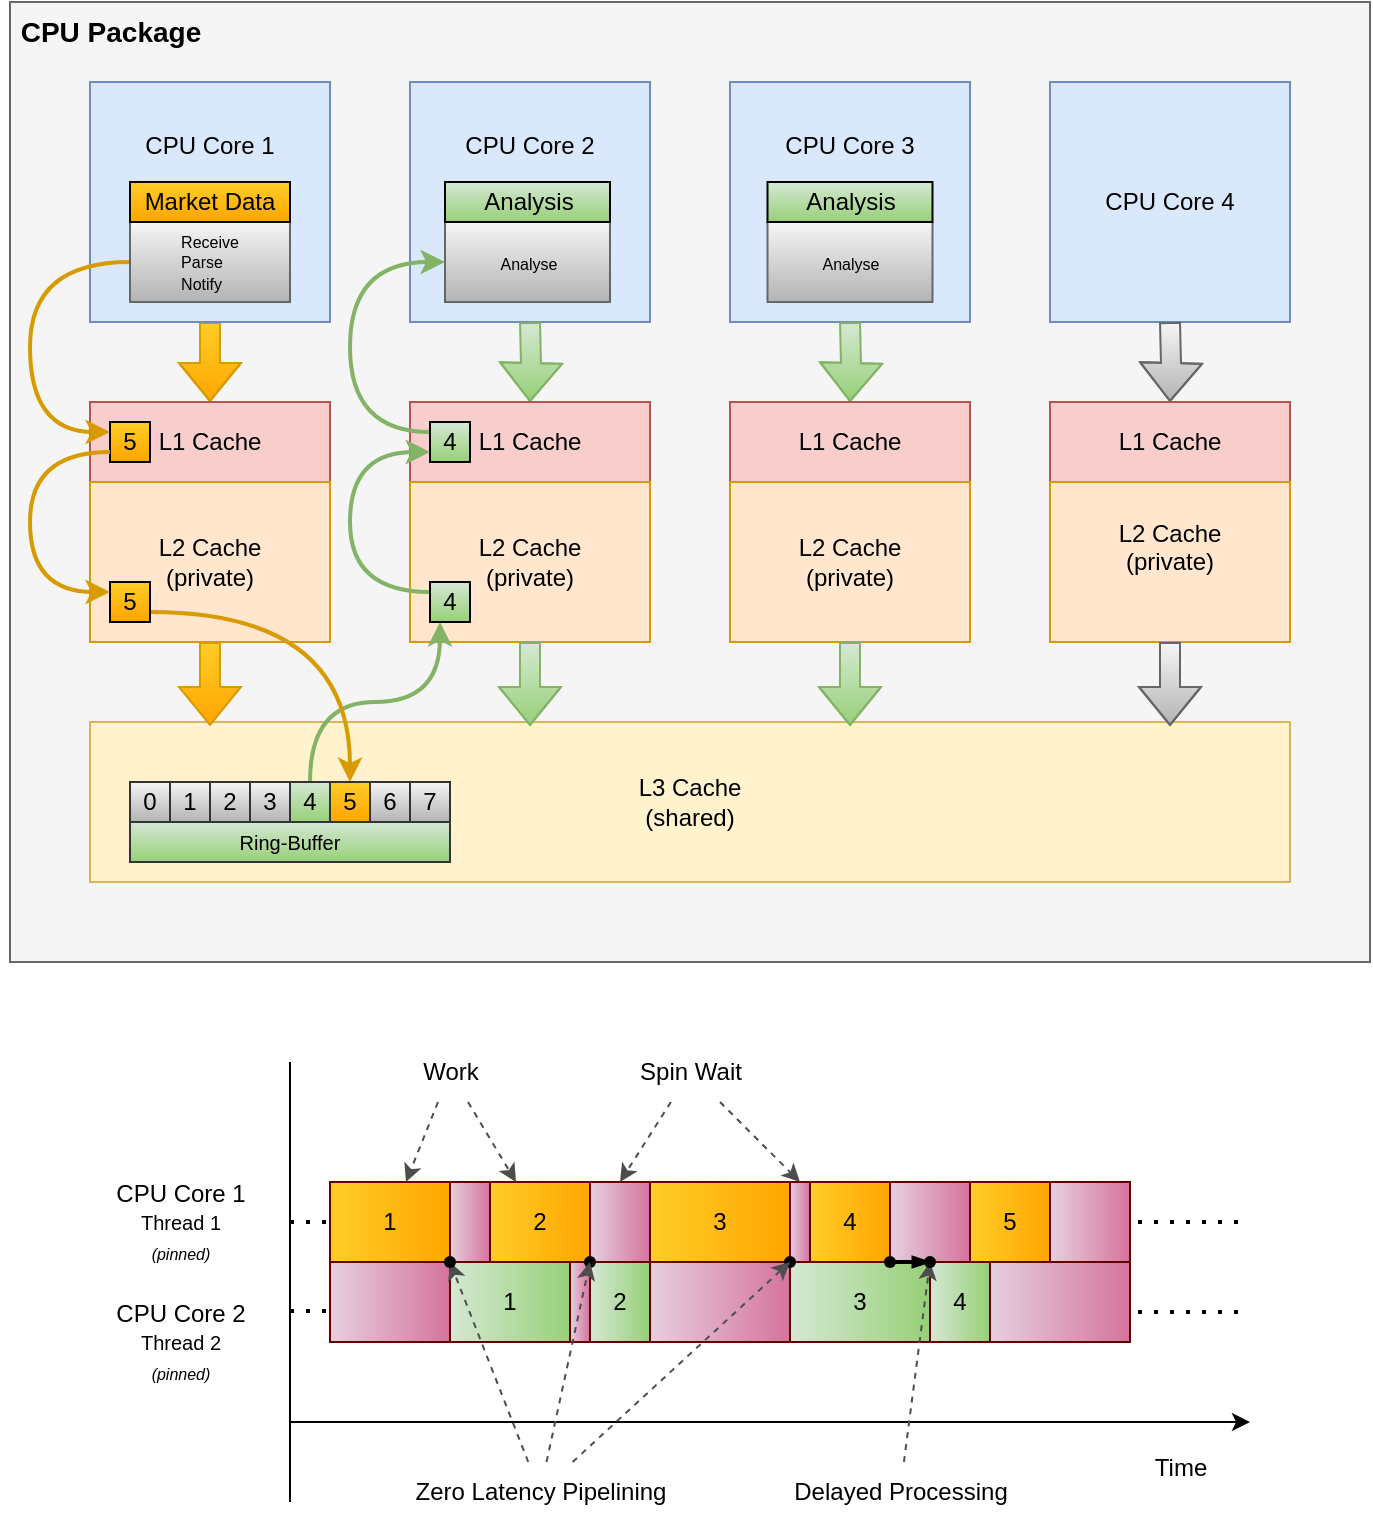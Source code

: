 <mxfile version="24.7.14">
  <diagram name="Page-1" id="jHINZmKcey3rdpf554NU">
    <mxGraphModel dx="984" dy="581" grid="1" gridSize="10" guides="1" tooltips="1" connect="1" arrows="1" fold="1" page="1" pageScale="1" pageWidth="827" pageHeight="1169" math="0" shadow="0">
      <root>
        <mxCell id="0" />
        <mxCell id="1" parent="0" />
        <mxCell id="5wAvHKpj9pkWP0bOrU0t-28" value="" style="rounded=0;whiteSpace=wrap;html=1;fillColor=#f5f5f5;fontColor=#333333;strokeColor=#666666;movable=0;resizable=0;rotatable=0;deletable=0;editable=0;locked=1;connectable=0;" parent="1" vertex="1">
          <mxGeometry x="80" y="120" width="680" height="480" as="geometry" />
        </mxCell>
        <mxCell id="5wAvHKpj9pkWP0bOrU0t-8" style="edgeStyle=orthogonalEdgeStyle;rounded=0;orthogonalLoop=1;jettySize=auto;html=1;shape=flexArrow;fillColor=#ffcd28;gradientColor=#ffa500;strokeColor=#d79b00;" parent="1" source="5wAvHKpj9pkWP0bOrU0t-1" edge="1">
          <mxGeometry relative="1" as="geometry">
            <mxPoint x="180" y="320" as="targetPoint" />
          </mxGeometry>
        </mxCell>
        <mxCell id="5wAvHKpj9pkWP0bOrU0t-1" value="CPU Core 1&lt;div&gt;&lt;br&gt;&lt;/div&gt;&lt;div&gt;&lt;br&gt;&lt;/div&gt;&lt;div&gt;&lt;br&gt;&lt;/div&gt;&lt;div&gt;&lt;br&gt;&lt;/div&gt;" style="rounded=0;whiteSpace=wrap;html=1;fillColor=#dae8fc;strokeColor=#6c8ebf;" parent="1" vertex="1">
          <mxGeometry x="120" y="160" width="120" height="120" as="geometry" />
        </mxCell>
        <mxCell id="5wAvHKpj9pkWP0bOrU0t-2" value="CPU Core 2&lt;div&gt;&lt;br&gt;&lt;/div&gt;&lt;div&gt;&lt;br&gt;&lt;/div&gt;&lt;div&gt;&lt;br&gt;&lt;/div&gt;&lt;div&gt;&lt;br&gt;&lt;/div&gt;" style="rounded=0;whiteSpace=wrap;html=1;fillColor=#dae8fc;strokeColor=#6c8ebf;" parent="1" vertex="1">
          <mxGeometry x="280" y="160" width="120" height="120" as="geometry" />
        </mxCell>
        <mxCell id="5wAvHKpj9pkWP0bOrU0t-3" value="CPU Core 3&lt;div&gt;&lt;br&gt;&lt;/div&gt;&lt;div&gt;&lt;br&gt;&lt;/div&gt;&lt;div&gt;&lt;br&gt;&lt;/div&gt;&lt;div&gt;&lt;br&gt;&lt;/div&gt;" style="rounded=0;whiteSpace=wrap;html=1;fillColor=#dae8fc;strokeColor=#6c8ebf;" parent="1" vertex="1">
          <mxGeometry x="440" y="160" width="120" height="120" as="geometry" />
        </mxCell>
        <mxCell id="5wAvHKpj9pkWP0bOrU0t-4" value="CPU Core 4" style="rounded=0;whiteSpace=wrap;html=1;fillColor=#dae8fc;strokeColor=#6c8ebf;" parent="1" vertex="1">
          <mxGeometry x="600" y="160" width="120" height="120" as="geometry" />
        </mxCell>
        <mxCell id="5wAvHKpj9pkWP0bOrU0t-5" value="L1 Cache" style="rounded=0;whiteSpace=wrap;html=1;fillColor=#f8cecc;strokeColor=#b85450;" parent="1" vertex="1">
          <mxGeometry x="120" y="320" width="120" height="40" as="geometry" />
        </mxCell>
        <mxCell id="5wAvHKpj9pkWP0bOrU0t-6" value="L2 Cache&lt;div&gt;(private)&lt;/div&gt;" style="rounded=0;whiteSpace=wrap;html=1;fillColor=#ffe6cc;strokeColor=#d79b00;" parent="1" vertex="1">
          <mxGeometry x="120" y="360" width="120" height="80" as="geometry" />
        </mxCell>
        <mxCell id="5wAvHKpj9pkWP0bOrU0t-7" value="L3 Cache&lt;div&gt;(shared)&lt;/div&gt;" style="rounded=0;whiteSpace=wrap;html=1;fillColor=#fff2cc;strokeColor=#d6b656;" parent="1" vertex="1">
          <mxGeometry x="120" y="480" width="600" height="80" as="geometry" />
        </mxCell>
        <mxCell id="5wAvHKpj9pkWP0bOrU0t-10" style="edgeStyle=orthogonalEdgeStyle;rounded=0;orthogonalLoop=1;jettySize=auto;html=1;entryX=0.1;entryY=0.025;entryDx=0;entryDy=0;entryPerimeter=0;shape=flexArrow;fillColor=#ffcd28;gradientColor=#ffa500;strokeColor=#d79b00;" parent="1" source="5wAvHKpj9pkWP0bOrU0t-6" target="5wAvHKpj9pkWP0bOrU0t-7" edge="1">
          <mxGeometry relative="1" as="geometry" />
        </mxCell>
        <mxCell id="5wAvHKpj9pkWP0bOrU0t-11" style="edgeStyle=orthogonalEdgeStyle;rounded=0;orthogonalLoop=1;jettySize=auto;html=1;entryX=0.5;entryY=0;entryDx=0;entryDy=0;shape=flexArrow;fillColor=#d5e8d4;gradientColor=#97d077;strokeColor=#82b366;" parent="1" target="5wAvHKpj9pkWP0bOrU0t-13" edge="1">
          <mxGeometry relative="1" as="geometry">
            <mxPoint x="340" y="280" as="sourcePoint" />
          </mxGeometry>
        </mxCell>
        <mxCell id="5wAvHKpj9pkWP0bOrU0t-13" value="&lt;div&gt;L1 Cache&lt;br&gt;&lt;/div&gt;" style="rounded=0;whiteSpace=wrap;html=1;fillColor=#f8cecc;strokeColor=#b85450;" parent="1" vertex="1">
          <mxGeometry x="280" y="320" width="120" height="40" as="geometry" />
        </mxCell>
        <mxCell id="5wAvHKpj9pkWP0bOrU0t-14" value="L2 Cache&lt;div&gt;(private)&lt;/div&gt;" style="rounded=0;whiteSpace=wrap;html=1;fillColor=#ffe6cc;strokeColor=#d79b00;" parent="1" vertex="1">
          <mxGeometry x="280" y="360" width="120" height="80" as="geometry" />
        </mxCell>
        <mxCell id="5wAvHKpj9pkWP0bOrU0t-15" style="edgeStyle=orthogonalEdgeStyle;rounded=0;orthogonalLoop=1;jettySize=auto;html=1;entryX=0.1;entryY=0.025;entryDx=0;entryDy=0;entryPerimeter=0;shape=flexArrow;fillColor=#d5e8d4;gradientColor=#97d077;strokeColor=#82b366;" parent="1" source="5wAvHKpj9pkWP0bOrU0t-14" edge="1">
          <mxGeometry relative="1" as="geometry">
            <mxPoint x="340" y="482" as="targetPoint" />
          </mxGeometry>
        </mxCell>
        <mxCell id="5wAvHKpj9pkWP0bOrU0t-16" style="edgeStyle=orthogonalEdgeStyle;rounded=0;orthogonalLoop=1;jettySize=auto;html=1;entryX=0.5;entryY=0;entryDx=0;entryDy=0;shape=flexArrow;fillColor=#d5e8d4;gradientColor=#97d077;strokeColor=#82b366;" parent="1" target="5wAvHKpj9pkWP0bOrU0t-18" edge="1">
          <mxGeometry relative="1" as="geometry">
            <mxPoint x="500" y="280" as="sourcePoint" />
          </mxGeometry>
        </mxCell>
        <mxCell id="5wAvHKpj9pkWP0bOrU0t-18" value="L1 Cache" style="rounded=0;whiteSpace=wrap;html=1;fillColor=#f8cecc;strokeColor=#b85450;" parent="1" vertex="1">
          <mxGeometry x="440" y="320" width="120" height="40" as="geometry" />
        </mxCell>
        <mxCell id="5wAvHKpj9pkWP0bOrU0t-19" value="L2 Cache&lt;div&gt;(private)&lt;/div&gt;" style="rounded=0;whiteSpace=wrap;html=1;fillColor=#ffe6cc;strokeColor=#d79b00;" parent="1" vertex="1">
          <mxGeometry x="440" y="360" width="120" height="80" as="geometry" />
        </mxCell>
        <mxCell id="5wAvHKpj9pkWP0bOrU0t-20" style="edgeStyle=orthogonalEdgeStyle;rounded=0;orthogonalLoop=1;jettySize=auto;html=1;entryX=0.1;entryY=0.025;entryDx=0;entryDy=0;entryPerimeter=0;shape=flexArrow;fillColor=#d5e8d4;gradientColor=#97d077;strokeColor=#82b366;" parent="1" source="5wAvHKpj9pkWP0bOrU0t-19" edge="1">
          <mxGeometry relative="1" as="geometry">
            <mxPoint x="500" y="482" as="targetPoint" />
          </mxGeometry>
        </mxCell>
        <mxCell id="5wAvHKpj9pkWP0bOrU0t-21" style="edgeStyle=orthogonalEdgeStyle;rounded=0;orthogonalLoop=1;jettySize=auto;html=1;entryX=0.5;entryY=0;entryDx=0;entryDy=0;shape=flexArrow;fillColor=#f5f5f5;gradientColor=#b3b3b3;strokeColor=#666666;" parent="1" target="5wAvHKpj9pkWP0bOrU0t-23" edge="1">
          <mxGeometry relative="1" as="geometry">
            <mxPoint x="660" y="280" as="sourcePoint" />
          </mxGeometry>
        </mxCell>
        <mxCell id="5wAvHKpj9pkWP0bOrU0t-23" value="L1 Cache" style="rounded=0;whiteSpace=wrap;html=1;fillColor=#f8cecc;strokeColor=#b85450;" parent="1" vertex="1">
          <mxGeometry x="600" y="320" width="120" height="40" as="geometry" />
        </mxCell>
        <mxCell id="5wAvHKpj9pkWP0bOrU0t-24" value="L2 Cache&lt;div&gt;(private)&lt;/div&gt;&lt;div&gt;&lt;br&gt;&lt;/div&gt;" style="rounded=0;whiteSpace=wrap;html=1;fillColor=#ffe6cc;strokeColor=#d79b00;" parent="1" vertex="1">
          <mxGeometry x="600" y="360" width="120" height="80" as="geometry" />
        </mxCell>
        <mxCell id="5wAvHKpj9pkWP0bOrU0t-25" style="edgeStyle=orthogonalEdgeStyle;rounded=0;orthogonalLoop=1;jettySize=auto;html=1;entryX=0.1;entryY=0.025;entryDx=0;entryDy=0;entryPerimeter=0;shape=flexArrow;fillColor=#f5f5f5;gradientColor=#b3b3b3;strokeColor=#666666;" parent="1" source="5wAvHKpj9pkWP0bOrU0t-24" edge="1">
          <mxGeometry relative="1" as="geometry">
            <mxPoint x="660" y="482" as="targetPoint" />
          </mxGeometry>
        </mxCell>
        <mxCell id="5wAvHKpj9pkWP0bOrU0t-30" value="&lt;b&gt;&lt;font style=&quot;font-size: 14px;&quot;&gt;CPU Package&lt;/font&gt;&lt;/b&gt;" style="text;html=1;align=center;verticalAlign=middle;resizable=0;points=[];autosize=1;strokeColor=none;fillColor=none;" parent="1" vertex="1">
          <mxGeometry x="75" y="120" width="110" height="30" as="geometry" />
        </mxCell>
        <mxCell id="5wAvHKpj9pkWP0bOrU0t-58" style="edgeStyle=orthogonalEdgeStyle;rounded=0;orthogonalLoop=1;jettySize=auto;html=1;exitX=0.5;exitY=0;exitDx=0;exitDy=0;entryX=0.25;entryY=1;entryDx=0;entryDy=0;curved=1;fillColor=#d5e8d4;gradientColor=#97d077;strokeColor=#82b366;strokeWidth=2;" parent="1" source="5wAvHKpj9pkWP0bOrU0t-34" target="5wAvHKpj9pkWP0bOrU0t-44" edge="1">
          <mxGeometry relative="1" as="geometry" />
        </mxCell>
        <mxCell id="5wAvHKpj9pkWP0bOrU0t-34" value="4" style="rounded=0;whiteSpace=wrap;html=1;fillColor=#d5e8d4;gradientColor=#97d077;strokeColor=#333333;" parent="1" vertex="1">
          <mxGeometry x="220" y="510" width="20" height="20" as="geometry" />
        </mxCell>
        <mxCell id="5wAvHKpj9pkWP0bOrU0t-56" style="edgeStyle=orthogonalEdgeStyle;rounded=0;orthogonalLoop=1;jettySize=auto;html=1;entryX=0;entryY=0.25;entryDx=0;entryDy=0;curved=1;exitX=0;exitY=0.5;exitDx=0;exitDy=0;fillColor=#ffcd28;gradientColor=#ffa500;strokeColor=#d79b00;strokeWidth=2;" parent="1" source="5wAvHKpj9pkWP0bOrU0t-35" target="5wAvHKpj9pkWP0bOrU0t-40" edge="1">
          <mxGeometry relative="1" as="geometry">
            <Array as="points">
              <mxPoint x="90" y="250" />
              <mxPoint x="90" y="335" />
            </Array>
          </mxGeometry>
        </mxCell>
        <mxCell id="5wAvHKpj9pkWP0bOrU0t-35" value="&lt;div style=&quot;text-align: left; line-height: 80%;&quot;&gt;&lt;font style=&quot;font-size: 8px;&quot;&gt;Receive&lt;/font&gt;&lt;/div&gt;&lt;div style=&quot;text-align: left; line-height: 80%;&quot;&gt;&lt;span style=&quot;font-size: 8px;&quot;&gt;Parse&lt;/span&gt;&lt;/div&gt;&lt;div style=&quot;text-align: left; line-height: 80%;&quot;&gt;&lt;span style=&quot;font-size: 8px; text-align: left;&quot;&gt;Notify&lt;/span&gt;&lt;/div&gt;" style="rounded=0;whiteSpace=wrap;html=1;fillColor=#f5f5f5;gradientColor=#b3b3b3;strokeColor=#666666;" parent="1" vertex="1">
          <mxGeometry x="140" y="230" width="80" height="40" as="geometry" />
        </mxCell>
        <mxCell id="5wAvHKpj9pkWP0bOrU0t-55" style="edgeStyle=orthogonalEdgeStyle;rounded=0;orthogonalLoop=1;jettySize=auto;html=1;entryX=0.5;entryY=0;entryDx=0;entryDy=0;curved=1;strokeWidth=2;fillColor=#ffcd28;gradientColor=#ffa500;strokeColor=#d79b00;exitX=1;exitY=0.75;exitDx=0;exitDy=0;" parent="1" source="5wAvHKpj9pkWP0bOrU0t-39" target="5wAvHKpj9pkWP0bOrU0t-120" edge="1">
          <mxGeometry relative="1" as="geometry">
            <Array as="points">
              <mxPoint x="250" y="425" />
            </Array>
          </mxGeometry>
        </mxCell>
        <mxCell id="5wAvHKpj9pkWP0bOrU0t-39" value="5" style="rounded=0;whiteSpace=wrap;html=1;fillColor=#ffcd28;gradientColor=#ffa500;strokeColor=#000000;" parent="1" vertex="1">
          <mxGeometry x="130" y="410" width="20" height="20" as="geometry" />
        </mxCell>
        <mxCell id="5wAvHKpj9pkWP0bOrU0t-40" value="5" style="rounded=0;whiteSpace=wrap;html=1;fillColor=#ffcd28;gradientColor=#ffa500;strokeColor=#000000;" parent="1" vertex="1">
          <mxGeometry x="130" y="330" width="20" height="20" as="geometry" />
        </mxCell>
        <mxCell id="5wAvHKpj9pkWP0bOrU0t-42" value="&lt;span style=&quot;font-size: 8px; text-align: left;&quot;&gt;Analyse&lt;/span&gt;" style="rounded=0;whiteSpace=wrap;html=1;fillColor=#f5f5f5;gradientColor=#b3b3b3;strokeColor=#666666;" parent="1" vertex="1">
          <mxGeometry x="297.5" y="230" width="82.5" height="40" as="geometry" />
        </mxCell>
        <mxCell id="5wAvHKpj9pkWP0bOrU0t-125" style="edgeStyle=orthogonalEdgeStyle;rounded=0;orthogonalLoop=1;jettySize=auto;html=1;exitX=0;exitY=0.25;exitDx=0;exitDy=0;entryX=0;entryY=0.5;entryDx=0;entryDy=0;fillColor=#d5e8d4;gradientColor=#97d077;strokeColor=#82b366;strokeWidth=2;curved=1;" parent="1" source="5wAvHKpj9pkWP0bOrU0t-43" target="5wAvHKpj9pkWP0bOrU0t-42" edge="1">
          <mxGeometry relative="1" as="geometry">
            <Array as="points">
              <mxPoint x="250" y="335" />
              <mxPoint x="250" y="250" />
            </Array>
          </mxGeometry>
        </mxCell>
        <mxCell id="5wAvHKpj9pkWP0bOrU0t-43" value="4" style="rounded=0;whiteSpace=wrap;html=1;fillColor=#d5e8d4;gradientColor=#97d077;strokeColor=#000000;" parent="1" vertex="1">
          <mxGeometry x="290" y="330" width="20" height="20" as="geometry" />
        </mxCell>
        <mxCell id="5wAvHKpj9pkWP0bOrU0t-59" style="edgeStyle=orthogonalEdgeStyle;rounded=0;orthogonalLoop=1;jettySize=auto;html=1;exitX=0;exitY=0.25;exitDx=0;exitDy=0;entryX=0;entryY=0.75;entryDx=0;entryDy=0;fillColor=#d5e8d4;gradientColor=#97d077;strokeColor=#82b366;curved=1;strokeWidth=2;" parent="1" source="5wAvHKpj9pkWP0bOrU0t-44" target="5wAvHKpj9pkWP0bOrU0t-43" edge="1">
          <mxGeometry relative="1" as="geometry">
            <Array as="points">
              <mxPoint x="250" y="415" />
              <mxPoint x="250" y="345" />
            </Array>
          </mxGeometry>
        </mxCell>
        <mxCell id="5wAvHKpj9pkWP0bOrU0t-44" value="4" style="rounded=0;whiteSpace=wrap;html=1;fillColor=#d5e8d4;gradientColor=#97d077;strokeColor=#000000;" parent="1" vertex="1">
          <mxGeometry x="290" y="410" width="20" height="20" as="geometry" />
        </mxCell>
        <mxCell id="5wAvHKpj9pkWP0bOrU0t-46" value="Market Data" style="rounded=0;whiteSpace=wrap;html=1;fillColor=#ffcd28;gradientColor=#ffa500;strokeColor=#000000;" parent="1" vertex="1">
          <mxGeometry x="140" y="210" width="80" height="20" as="geometry" />
        </mxCell>
        <mxCell id="5wAvHKpj9pkWP0bOrU0t-47" value="Analysis" style="rounded=0;whiteSpace=wrap;html=1;fillColor=#d5e8d4;gradientColor=#97d077;strokeColor=#000000;" parent="1" vertex="1">
          <mxGeometry x="297.5" y="210" width="82.5" height="20" as="geometry" />
        </mxCell>
        <mxCell id="5wAvHKpj9pkWP0bOrU0t-52" value="" style="endArrow=classic;html=1;rounded=0;exitX=0;exitY=0.75;exitDx=0;exitDy=0;strokeWidth=2;fillColor=#ffcd28;gradientColor=#ffa500;strokeColor=#d79b00;edgeStyle=orthogonalEdgeStyle;curved=1;entryX=0;entryY=0.25;entryDx=0;entryDy=0;" parent="1" source="5wAvHKpj9pkWP0bOrU0t-40" target="5wAvHKpj9pkWP0bOrU0t-39" edge="1">
          <mxGeometry width="50" height="50" relative="1" as="geometry">
            <mxPoint x="450" y="410" as="sourcePoint" />
            <mxPoint x="130" y="420" as="targetPoint" />
            <Array as="points">
              <mxPoint x="90" y="345" />
              <mxPoint x="90" y="415" />
            </Array>
          </mxGeometry>
        </mxCell>
        <mxCell id="5wAvHKpj9pkWP0bOrU0t-117" value="2" style="rounded=0;whiteSpace=wrap;html=1;fillColor=#f5f5f5;gradientColor=#b3b3b3;strokeColor=#333333;" parent="1" vertex="1">
          <mxGeometry x="180" y="510" width="20" height="20" as="geometry" />
        </mxCell>
        <mxCell id="5wAvHKpj9pkWP0bOrU0t-118" value="3" style="rounded=0;whiteSpace=wrap;html=1;fillColor=#f5f5f5;gradientColor=#b3b3b3;strokeColor=#333333;" parent="1" vertex="1">
          <mxGeometry x="200" y="510" width="20" height="20" as="geometry" />
        </mxCell>
        <mxCell id="5wAvHKpj9pkWP0bOrU0t-120" value="5" style="rounded=0;whiteSpace=wrap;html=1;fillColor=#ffcd28;gradientColor=#ffa500;strokeColor=#333333;" parent="1" vertex="1">
          <mxGeometry x="240" y="510" width="20" height="20" as="geometry" />
        </mxCell>
        <mxCell id="5wAvHKpj9pkWP0bOrU0t-121" value="1" style="rounded=0;whiteSpace=wrap;html=1;fillColor=#f5f5f5;gradientColor=#b3b3b3;strokeColor=#333333;" parent="1" vertex="1">
          <mxGeometry x="160" y="510" width="20" height="20" as="geometry" />
        </mxCell>
        <mxCell id="5wAvHKpj9pkWP0bOrU0t-122" value="6" style="rounded=0;whiteSpace=wrap;html=1;fillColor=#f5f5f5;gradientColor=#b3b3b3;strokeColor=#333333;" parent="1" vertex="1">
          <mxGeometry x="260" y="510" width="20" height="20" as="geometry" />
        </mxCell>
        <mxCell id="5wAvHKpj9pkWP0bOrU0t-123" value="7" style="rounded=0;whiteSpace=wrap;html=1;fillColor=#f5f5f5;gradientColor=#b3b3b3;strokeColor=#333333;" parent="1" vertex="1">
          <mxGeometry x="280" y="510" width="20" height="20" as="geometry" />
        </mxCell>
        <mxCell id="5wAvHKpj9pkWP0bOrU0t-124" value="0" style="rounded=0;whiteSpace=wrap;html=1;fillColor=#f5f5f5;gradientColor=#b3b3b3;strokeColor=#333333;" parent="1" vertex="1">
          <mxGeometry x="140" y="510" width="20" height="20" as="geometry" />
        </mxCell>
        <mxCell id="5wAvHKpj9pkWP0bOrU0t-127" value="&lt;font style=&quot;font-size: 10px;&quot;&gt;Ring-Buffer&lt;/font&gt;" style="rounded=0;whiteSpace=wrap;html=1;fillColor=#d5e8d4;gradientColor=#97d077;strokeColor=#333333;" parent="1" vertex="1">
          <mxGeometry x="140" y="530" width="160" height="20" as="geometry" />
        </mxCell>
        <mxCell id="5wAvHKpj9pkWP0bOrU0t-129" value="&lt;span style=&quot;font-size: 8px; text-align: left;&quot;&gt;Analyse&lt;/span&gt;" style="rounded=0;whiteSpace=wrap;html=1;fillColor=#f5f5f5;gradientColor=#b3b3b3;strokeColor=#666666;" parent="1" vertex="1">
          <mxGeometry x="458.75" y="230" width="82.5" height="40" as="geometry" />
        </mxCell>
        <mxCell id="5wAvHKpj9pkWP0bOrU0t-130" value="Analysis" style="rounded=0;whiteSpace=wrap;html=1;fillColor=#d5e8d4;gradientColor=#97d077;strokeColor=#000000;" parent="1" vertex="1">
          <mxGeometry x="458.75" y="210" width="82.5" height="20" as="geometry" />
        </mxCell>
        <mxCell id="XTBzpI1Qbm_Vmd8OKEiI-43" value="" style="group;movable=1;resizable=1;rotatable=1;deletable=1;editable=1;locked=0;connectable=1;" parent="1" vertex="1" connectable="0">
          <mxGeometry x="120" y="640" width="580" height="240" as="geometry" />
        </mxCell>
        <mxCell id="5wAvHKpj9pkWP0bOrU0t-149" value="" style="endArrow=none;dashed=1;html=1;dashPattern=1 3;strokeWidth=2;rounded=0;movable=1;resizable=1;rotatable=1;deletable=1;editable=1;locked=0;connectable=1;" parent="XTBzpI1Qbm_Vmd8OKEiI-43" edge="1">
          <mxGeometry width="50" height="50" relative="1" as="geometry">
            <mxPoint x="100" y="134.5" as="sourcePoint" />
            <mxPoint x="580" y="135" as="targetPoint" />
          </mxGeometry>
        </mxCell>
        <mxCell id="5wAvHKpj9pkWP0bOrU0t-148" value="" style="endArrow=none;dashed=1;html=1;dashPattern=1 3;strokeWidth=2;rounded=0;movable=1;resizable=1;rotatable=1;deletable=1;editable=1;locked=0;connectable=1;" parent="XTBzpI1Qbm_Vmd8OKEiI-43" edge="1">
          <mxGeometry width="50" height="50" relative="1" as="geometry">
            <mxPoint x="100" y="90" as="sourcePoint" />
            <mxPoint x="580" y="90" as="targetPoint" />
          </mxGeometry>
        </mxCell>
        <mxCell id="5wAvHKpj9pkWP0bOrU0t-134" value="1" style="rounded=0;whiteSpace=wrap;html=1;fillColor=#ffcd28;gradientColor=#ffa500;strokeColor=#660000;gradientDirection=east;movable=1;resizable=1;rotatable=1;deletable=1;editable=1;locked=0;connectable=1;" parent="XTBzpI1Qbm_Vmd8OKEiI-43" vertex="1">
          <mxGeometry x="120" y="70" width="60" height="40" as="geometry" />
        </mxCell>
        <mxCell id="5wAvHKpj9pkWP0bOrU0t-135" value="" style="endArrow=classic;html=1;rounded=0;movable=1;resizable=1;rotatable=1;deletable=1;editable=1;locked=0;connectable=1;" parent="XTBzpI1Qbm_Vmd8OKEiI-43" edge="1">
          <mxGeometry width="50" height="50" relative="1" as="geometry">
            <mxPoint x="100" y="190" as="sourcePoint" />
            <mxPoint x="580" y="190" as="targetPoint" />
          </mxGeometry>
        </mxCell>
        <mxCell id="5wAvHKpj9pkWP0bOrU0t-136" value="Time" style="text;html=1;align=center;verticalAlign=middle;resizable=1;points=[];autosize=1;strokeColor=none;fillColor=none;movable=1;rotatable=1;deletable=1;editable=1;locked=0;connectable=1;" parent="XTBzpI1Qbm_Vmd8OKEiI-43" vertex="1">
          <mxGeometry x="520" y="198" width="50" height="30" as="geometry" />
        </mxCell>
        <mxCell id="5wAvHKpj9pkWP0bOrU0t-137" value="CPU Core 1&lt;div&gt;&lt;font style=&quot;font-size: 10px;&quot;&gt;Thread 1&lt;/font&gt;&lt;/div&gt;&lt;div&gt;&lt;font size=&quot;1&quot;&gt;&lt;i style=&quot;font-size: 8px;&quot;&gt;(pinned)&lt;/i&gt;&lt;/font&gt;&lt;/div&gt;" style="text;html=1;align=center;verticalAlign=middle;resizable=1;points=[];autosize=1;strokeColor=none;fillColor=none;movable=1;rotatable=1;deletable=1;editable=1;locked=0;connectable=1;" parent="XTBzpI1Qbm_Vmd8OKEiI-43" vertex="1">
          <mxGeometry y="60" width="90" height="60" as="geometry" />
        </mxCell>
        <mxCell id="5wAvHKpj9pkWP0bOrU0t-138" value="CPU Core 2&lt;div&gt;&lt;font style=&quot;font-size: 10px;&quot;&gt;Thread 2&lt;/font&gt;&lt;/div&gt;&lt;div&gt;&lt;font size=&quot;1&quot;&gt;&lt;i style=&quot;font-size: 8px;&quot;&gt;(pinned)&lt;/i&gt;&lt;/font&gt;&lt;/div&gt;" style="text;html=1;align=center;verticalAlign=middle;resizable=1;points=[];autosize=1;strokeColor=none;fillColor=none;movable=1;rotatable=1;deletable=1;editable=1;locked=0;connectable=1;" parent="XTBzpI1Qbm_Vmd8OKEiI-43" vertex="1">
          <mxGeometry y="120" width="90" height="60" as="geometry" />
        </mxCell>
        <mxCell id="5wAvHKpj9pkWP0bOrU0t-139" value="2" style="rounded=0;whiteSpace=wrap;html=1;fillColor=#ffcd28;gradientColor=#ffa500;strokeColor=#660000;gradientDirection=east;movable=1;resizable=1;rotatable=1;deletable=1;editable=1;locked=0;connectable=1;" parent="XTBzpI1Qbm_Vmd8OKEiI-43" vertex="1">
          <mxGeometry x="200" y="70" width="50" height="40" as="geometry" />
        </mxCell>
        <mxCell id="5wAvHKpj9pkWP0bOrU0t-140" value="3" style="rounded=0;whiteSpace=wrap;html=1;fillColor=#ffcd28;gradientColor=#ffa500;strokeColor=#660000;gradientDirection=east;movable=1;resizable=1;rotatable=1;deletable=1;editable=1;locked=0;connectable=1;" parent="XTBzpI1Qbm_Vmd8OKEiI-43" vertex="1">
          <mxGeometry x="280" y="70" width="70" height="40" as="geometry" />
        </mxCell>
        <mxCell id="5wAvHKpj9pkWP0bOrU0t-141" value="4" style="rounded=0;whiteSpace=wrap;html=1;fillColor=#ffcd28;gradientColor=#ffa500;strokeColor=#660000;gradientDirection=east;movable=1;resizable=1;rotatable=1;deletable=1;editable=1;locked=0;connectable=1;" parent="XTBzpI1Qbm_Vmd8OKEiI-43" vertex="1">
          <mxGeometry x="360" y="70" width="40" height="40" as="geometry" />
        </mxCell>
        <mxCell id="5wAvHKpj9pkWP0bOrU0t-142" value="1" style="rounded=0;whiteSpace=wrap;html=1;fillColor=#d5e8d4;gradientColor=#97d077;strokeColor=#660000;gradientDirection=east;movable=1;resizable=1;rotatable=1;deletable=1;editable=1;locked=0;connectable=1;" parent="XTBzpI1Qbm_Vmd8OKEiI-43" vertex="1">
          <mxGeometry x="180" y="110" width="60" height="40" as="geometry" />
        </mxCell>
        <mxCell id="5wAvHKpj9pkWP0bOrU0t-144" value="2" style="rounded=0;whiteSpace=wrap;html=1;fillColor=#d5e8d4;gradientColor=#97d077;strokeColor=#660000;gradientDirection=east;movable=1;resizable=1;rotatable=1;deletable=1;editable=1;locked=0;connectable=1;" parent="XTBzpI1Qbm_Vmd8OKEiI-43" vertex="1">
          <mxGeometry x="250" y="110" width="30" height="40" as="geometry" />
        </mxCell>
        <mxCell id="5wAvHKpj9pkWP0bOrU0t-145" value="3" style="rounded=0;whiteSpace=wrap;html=1;fillColor=#d5e8d4;gradientColor=#97d077;strokeColor=#660000;gradientDirection=east;movable=1;resizable=1;rotatable=1;deletable=1;editable=1;locked=0;connectable=1;" parent="XTBzpI1Qbm_Vmd8OKEiI-43" vertex="1">
          <mxGeometry x="350" y="110" width="70" height="40" as="geometry" />
        </mxCell>
        <mxCell id="5wAvHKpj9pkWP0bOrU0t-146" value="5" style="rounded=0;whiteSpace=wrap;html=1;fillColor=#ffcd28;gradientColor=#ffa500;strokeColor=#660000;gradientDirection=east;movable=1;resizable=1;rotatable=1;deletable=1;editable=1;locked=0;connectable=1;" parent="XTBzpI1Qbm_Vmd8OKEiI-43" vertex="1">
          <mxGeometry x="440" y="70" width="40" height="40" as="geometry" />
        </mxCell>
        <mxCell id="5wAvHKpj9pkWP0bOrU0t-147" value="4" style="rounded=0;whiteSpace=wrap;html=1;fillColor=#d5e8d4;gradientColor=#97d077;strokeColor=#660000;gradientDirection=east;movable=1;resizable=1;rotatable=1;deletable=1;editable=1;locked=0;connectable=1;" parent="XTBzpI1Qbm_Vmd8OKEiI-43" vertex="1">
          <mxGeometry x="420" y="110" width="30" height="40" as="geometry" />
        </mxCell>
        <mxCell id="5wAvHKpj9pkWP0bOrU0t-150" value="" style="endArrow=none;html=1;rounded=0;movable=1;resizable=1;rotatable=1;deletable=1;editable=1;locked=0;connectable=1;" parent="XTBzpI1Qbm_Vmd8OKEiI-43" edge="1">
          <mxGeometry width="50" height="50" relative="1" as="geometry">
            <mxPoint x="100" y="230" as="sourcePoint" />
            <mxPoint x="100" y="10" as="targetPoint" />
          </mxGeometry>
        </mxCell>
        <mxCell id="XTBzpI1Qbm_Vmd8OKEiI-1" value="" style="rounded=0;whiteSpace=wrap;html=1;fillColor=#e6d0de;gradientColor=#d5739d;strokeColor=#660000;gradientDirection=east;movable=1;resizable=1;rotatable=1;deletable=1;editable=1;locked=0;connectable=1;" parent="XTBzpI1Qbm_Vmd8OKEiI-43" vertex="1">
          <mxGeometry x="180" y="70" width="20" height="40" as="geometry" />
        </mxCell>
        <mxCell id="XTBzpI1Qbm_Vmd8OKEiI-3" value="" style="rounded=0;whiteSpace=wrap;html=1;fillColor=#e6d0de;gradientColor=#d5739d;strokeColor=#660000;gradientDirection=east;movable=1;resizable=1;rotatable=1;deletable=1;editable=1;locked=0;connectable=1;" parent="XTBzpI1Qbm_Vmd8OKEiI-43" vertex="1">
          <mxGeometry x="250" y="70" width="30" height="40" as="geometry" />
        </mxCell>
        <mxCell id="XTBzpI1Qbm_Vmd8OKEiI-4" value="" style="rounded=0;whiteSpace=wrap;html=1;fillColor=#e6d0de;gradientColor=#d5739d;strokeColor=#660000;gradientDirection=east;movable=1;resizable=1;rotatable=1;deletable=1;editable=1;locked=0;connectable=1;" parent="XTBzpI1Qbm_Vmd8OKEiI-43" vertex="1">
          <mxGeometry x="350" y="70" width="10" height="40" as="geometry" />
        </mxCell>
        <mxCell id="XTBzpI1Qbm_Vmd8OKEiI-5" value="" style="rounded=0;whiteSpace=wrap;html=1;fillColor=#e6d0de;gradientColor=#d5739d;strokeColor=#660000;gradientDirection=east;movable=1;resizable=1;rotatable=1;deletable=1;editable=1;locked=0;connectable=1;" parent="XTBzpI1Qbm_Vmd8OKEiI-43" vertex="1">
          <mxGeometry x="400" y="70" width="40" height="40" as="geometry" />
        </mxCell>
        <mxCell id="XTBzpI1Qbm_Vmd8OKEiI-6" value="" style="rounded=0;whiteSpace=wrap;html=1;fillColor=#e6d0de;gradientColor=#d5739d;strokeColor=#660000;gradientDirection=east;movable=1;resizable=1;rotatable=1;deletable=1;editable=1;locked=0;connectable=1;" parent="XTBzpI1Qbm_Vmd8OKEiI-43" vertex="1">
          <mxGeometry x="240" y="110" width="10" height="40" as="geometry" />
        </mxCell>
        <mxCell id="XTBzpI1Qbm_Vmd8OKEiI-7" value="" style="rounded=0;whiteSpace=wrap;html=1;fillColor=#e6d0de;gradientColor=#d5739d;strokeColor=#660000;gradientDirection=east;movable=1;resizable=1;rotatable=1;deletable=1;editable=1;locked=0;connectable=1;" parent="XTBzpI1Qbm_Vmd8OKEiI-43" vertex="1">
          <mxGeometry x="280" y="110" width="70" height="40" as="geometry" />
        </mxCell>
        <mxCell id="XTBzpI1Qbm_Vmd8OKEiI-8" value="" style="rounded=0;whiteSpace=wrap;html=1;fillColor=#e6d0de;gradientColor=#d5739d;strokeColor=#660000;gradientDirection=east;movable=1;resizable=1;rotatable=1;deletable=1;editable=1;locked=0;connectable=1;" parent="XTBzpI1Qbm_Vmd8OKEiI-43" vertex="1">
          <mxGeometry x="450" y="110" width="70" height="40" as="geometry" />
        </mxCell>
        <mxCell id="XTBzpI1Qbm_Vmd8OKEiI-9" value="" style="rounded=0;whiteSpace=wrap;html=1;fillColor=#e6d0de;gradientColor=#d5739d;strokeColor=#660000;gradientDirection=east;movable=1;resizable=1;rotatable=1;deletable=1;editable=1;locked=0;connectable=1;" parent="XTBzpI1Qbm_Vmd8OKEiI-43" vertex="1">
          <mxGeometry x="480" y="70" width="40" height="40" as="geometry" />
        </mxCell>
        <mxCell id="XTBzpI1Qbm_Vmd8OKEiI-10" value="" style="rounded=0;whiteSpace=wrap;html=1;fillColor=#e6d0de;gradientColor=#d5739d;strokeColor=#660000;gradientDirection=east;movable=1;resizable=1;rotatable=1;deletable=1;editable=1;locked=0;connectable=1;" parent="XTBzpI1Qbm_Vmd8OKEiI-43" vertex="1">
          <mxGeometry x="120" y="110" width="60" height="40" as="geometry" />
        </mxCell>
        <mxCell id="XTBzpI1Qbm_Vmd8OKEiI-12" style="rounded=0;orthogonalLoop=1;jettySize=auto;html=1;dashed=1;entryX=0.5;entryY=0;entryDx=0;entryDy=0;fillColor=#e6d0de;gradientColor=#d5739d;strokeColor=#4D4D4D;strokeWidth=1;movable=1;resizable=1;rotatable=1;deletable=1;editable=1;locked=0;connectable=1;" parent="XTBzpI1Qbm_Vmd8OKEiI-43" source="XTBzpI1Qbm_Vmd8OKEiI-11" target="XTBzpI1Qbm_Vmd8OKEiI-3" edge="1">
          <mxGeometry relative="1" as="geometry" />
        </mxCell>
        <mxCell id="XTBzpI1Qbm_Vmd8OKEiI-11" value="Spin Wait" style="text;html=1;align=center;verticalAlign=middle;resizable=1;points=[];autosize=1;strokeColor=none;fillColor=none;fontColor=#000000;movable=1;rotatable=1;deletable=1;editable=1;locked=0;connectable=1;" parent="XTBzpI1Qbm_Vmd8OKEiI-43" vertex="1">
          <mxGeometry x="265" width="70" height="30" as="geometry" />
        </mxCell>
        <mxCell id="XTBzpI1Qbm_Vmd8OKEiI-13" style="rounded=0;orthogonalLoop=1;jettySize=auto;html=1;entryX=0.5;entryY=0;entryDx=0;entryDy=0;dashed=1;fillColor=#e6d0de;gradientColor=#d5739d;strokeColor=#4D4D4D;strokeWidth=1;movable=1;resizable=1;rotatable=1;deletable=1;editable=1;locked=0;connectable=1;" parent="XTBzpI1Qbm_Vmd8OKEiI-43" source="XTBzpI1Qbm_Vmd8OKEiI-11" target="XTBzpI1Qbm_Vmd8OKEiI-4" edge="1">
          <mxGeometry relative="1" as="geometry" />
        </mxCell>
        <mxCell id="XTBzpI1Qbm_Vmd8OKEiI-15" style="rounded=0;orthogonalLoop=1;jettySize=auto;html=1;dashed=1;fillColor=#ffcd28;gradientColor=#ffa500;strokeColor=#4D4D4D;strokeWidth=1;movable=1;resizable=1;rotatable=1;deletable=1;editable=1;locked=0;connectable=1;" parent="XTBzpI1Qbm_Vmd8OKEiI-43" source="XTBzpI1Qbm_Vmd8OKEiI-14" target="5wAvHKpj9pkWP0bOrU0t-134" edge="1">
          <mxGeometry relative="1" as="geometry" />
        </mxCell>
        <mxCell id="XTBzpI1Qbm_Vmd8OKEiI-16" style="rounded=0;orthogonalLoop=1;jettySize=auto;html=1;dashed=1;fillColor=#ffcd28;gradientColor=#ffa500;strokeColor=#4D4D4D;strokeWidth=1;movable=1;resizable=1;rotatable=1;deletable=1;editable=1;locked=0;connectable=1;" parent="XTBzpI1Qbm_Vmd8OKEiI-43" source="XTBzpI1Qbm_Vmd8OKEiI-14" target="5wAvHKpj9pkWP0bOrU0t-139" edge="1">
          <mxGeometry relative="1" as="geometry" />
        </mxCell>
        <mxCell id="XTBzpI1Qbm_Vmd8OKEiI-14" value="Work" style="text;html=1;align=center;verticalAlign=middle;resizable=1;points=[];autosize=1;strokeColor=none;fillColor=none;fontColor=#000000;movable=1;rotatable=1;deletable=1;editable=1;locked=0;connectable=1;" parent="XTBzpI1Qbm_Vmd8OKEiI-43" vertex="1">
          <mxGeometry x="155" width="50" height="30" as="geometry" />
        </mxCell>
        <mxCell id="XTBzpI1Qbm_Vmd8OKEiI-24" value="Zero Latency Pipelining" style="text;html=1;align=center;verticalAlign=middle;resizable=1;points=[];autosize=1;strokeColor=none;fillColor=none;movable=1;rotatable=1;deletable=1;editable=1;locked=0;connectable=1;" parent="XTBzpI1Qbm_Vmd8OKEiI-43" vertex="1">
          <mxGeometry x="150" y="210" width="150" height="30" as="geometry" />
        </mxCell>
        <mxCell id="XTBzpI1Qbm_Vmd8OKEiI-25" value="Delayed Processing" style="text;html=1;align=center;verticalAlign=middle;resizable=1;points=[];autosize=1;strokeColor=none;fillColor=none;movable=1;rotatable=1;deletable=1;editable=1;locked=0;connectable=1;" parent="XTBzpI1Qbm_Vmd8OKEiI-43" vertex="1">
          <mxGeometry x="340" y="210" width="130" height="30" as="geometry" />
        </mxCell>
        <mxCell id="XTBzpI1Qbm_Vmd8OKEiI-34" value="" style="endArrow=blockThin;html=1;rounded=0;strokeWidth=2;startSize=2;endSize=4;endFill=1;strokeColor=#000000;entryX=0.5;entryY=0.5;entryDx=0;entryDy=0;exitDx=0;exitDy=0;entryPerimeter=0;jumpSize=4;movable=1;resizable=1;rotatable=1;deletable=1;editable=1;locked=0;connectable=1;" parent="XTBzpI1Qbm_Vmd8OKEiI-43" source="XTBzpI1Qbm_Vmd8OKEiI-38" target="XTBzpI1Qbm_Vmd8OKEiI-26" edge="1">
          <mxGeometry width="50" height="50" relative="1" as="geometry">
            <mxPoint x="390" y="100" as="sourcePoint" />
            <mxPoint x="430" y="120" as="targetPoint" />
          </mxGeometry>
        </mxCell>
        <mxCell id="XTBzpI1Qbm_Vmd8OKEiI-18" value="" style="shape=waypoint;sketch=0;fillStyle=solid;size=6;pointerEvents=1;points=[];resizable=1;rotatable=1;perimeter=centerPerimeter;snapToPoint=1;strokeColor=#000000;fillColor=#660033;movable=1;deletable=1;editable=1;locked=0;connectable=1;" parent="XTBzpI1Qbm_Vmd8OKEiI-43" vertex="1">
          <mxGeometry x="240" y="100" width="20" height="20" as="geometry" />
        </mxCell>
        <mxCell id="XTBzpI1Qbm_Vmd8OKEiI-19" value="" style="endArrow=classic;html=1;rounded=0;entryX=0.817;entryY=0.583;entryDx=0;entryDy=0;entryPerimeter=0;dashed=1;strokeColor=#4D4D4D;strokeWidth=1;movable=1;resizable=1;rotatable=1;deletable=1;editable=1;locked=0;connectable=1;" parent="XTBzpI1Qbm_Vmd8OKEiI-43" source="XTBzpI1Qbm_Vmd8OKEiI-24" target="XTBzpI1Qbm_Vmd8OKEiI-18" edge="1">
          <mxGeometry width="50" height="50" relative="1" as="geometry">
            <mxPoint x="200" y="270" as="sourcePoint" />
            <mxPoint x="350" y="100" as="targetPoint" />
          </mxGeometry>
        </mxCell>
        <mxCell id="XTBzpI1Qbm_Vmd8OKEiI-21" value="" style="endArrow=classic;html=1;rounded=0;entryX=0.817;entryY=0.583;entryDx=0;entryDy=0;entryPerimeter=0;dashed=1;strokeColor=#4D4D4D;strokeWidth=1;movable=1;resizable=1;rotatable=1;deletable=1;editable=1;locked=0;connectable=1;" parent="XTBzpI1Qbm_Vmd8OKEiI-43" source="XTBzpI1Qbm_Vmd8OKEiI-24" target="XTBzpI1Qbm_Vmd8OKEiI-20" edge="1">
          <mxGeometry width="50" height="50" relative="1" as="geometry">
            <mxPoint x="180" y="270" as="sourcePoint" />
            <mxPoint x="360" y="110" as="targetPoint" />
          </mxGeometry>
        </mxCell>
        <mxCell id="XTBzpI1Qbm_Vmd8OKEiI-22" value="" style="shape=waypoint;sketch=0;fillStyle=solid;size=6;pointerEvents=1;points=[];resizable=1;rotatable=1;perimeter=centerPerimeter;snapToPoint=1;strokeColor=#000000;fillColor=#660033;movable=1;deletable=1;editable=1;locked=0;connectable=1;" parent="XTBzpI1Qbm_Vmd8OKEiI-43" vertex="1">
          <mxGeometry x="340" y="100" width="20" height="20" as="geometry" />
        </mxCell>
        <mxCell id="XTBzpI1Qbm_Vmd8OKEiI-23" value="" style="endArrow=classic;html=1;rounded=0;entryX=0.817;entryY=0.583;entryDx=0;entryDy=0;entryPerimeter=0;dashed=1;strokeColor=#4D4D4D;strokeWidth=1;movable=1;resizable=1;rotatable=1;deletable=1;editable=1;locked=0;connectable=1;" parent="XTBzpI1Qbm_Vmd8OKEiI-43" source="XTBzpI1Qbm_Vmd8OKEiI-24" target="XTBzpI1Qbm_Vmd8OKEiI-22" edge="1">
          <mxGeometry width="50" height="50" relative="1" as="geometry">
            <mxPoint x="220" y="270" as="sourcePoint" />
            <mxPoint x="480" y="90" as="targetPoint" />
          </mxGeometry>
        </mxCell>
        <mxCell id="XTBzpI1Qbm_Vmd8OKEiI-27" style="rounded=0;orthogonalLoop=1;jettySize=auto;html=1;strokeWidth=1;dashed=1;strokeColor=#4D4D4D;movable=1;resizable=1;rotatable=1;deletable=1;editable=1;locked=0;connectable=1;" parent="XTBzpI1Qbm_Vmd8OKEiI-43" source="XTBzpI1Qbm_Vmd8OKEiI-25" target="XTBzpI1Qbm_Vmd8OKEiI-26" edge="1">
          <mxGeometry relative="1" as="geometry" />
        </mxCell>
        <mxCell id="XTBzpI1Qbm_Vmd8OKEiI-26" value="" style="shape=waypoint;sketch=0;fillStyle=solid;size=6;pointerEvents=1;points=[];resizable=1;rotatable=1;perimeter=centerPerimeter;snapToPoint=1;strokeColor=#000000;fillColor=#000000;movable=1;deletable=1;editable=1;locked=0;connectable=1;" parent="XTBzpI1Qbm_Vmd8OKEiI-43" vertex="1">
          <mxGeometry x="410" y="100" width="20" height="20" as="geometry" />
        </mxCell>
        <mxCell id="XTBzpI1Qbm_Vmd8OKEiI-20" value="" style="shape=waypoint;sketch=0;fillStyle=solid;size=6;pointerEvents=1;points=[];resizable=1;rotatable=1;perimeter=centerPerimeter;snapToPoint=1;strokeColor=#000000;fillColor=#660033;movable=1;deletable=1;editable=1;locked=0;connectable=1;" parent="XTBzpI1Qbm_Vmd8OKEiI-43" vertex="1">
          <mxGeometry x="170" y="100" width="20" height="20" as="geometry" />
        </mxCell>
        <mxCell id="XTBzpI1Qbm_Vmd8OKEiI-38" value="" style="shape=waypoint;sketch=0;fillStyle=solid;size=6;pointerEvents=1;points=[];resizable=1;rotatable=1;perimeter=centerPerimeter;snapToPoint=1;strokeColor=#000000;fillColor=#000000;movable=1;deletable=1;editable=1;locked=0;connectable=1;" parent="XTBzpI1Qbm_Vmd8OKEiI-43" vertex="1">
          <mxGeometry x="390" y="100" width="20" height="20" as="geometry" />
        </mxCell>
      </root>
    </mxGraphModel>
  </diagram>
</mxfile>
